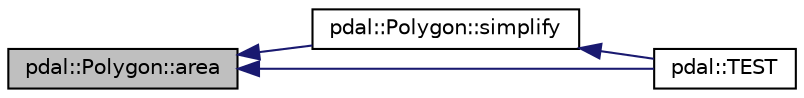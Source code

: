 digraph "pdal::Polygon::area"
{
  edge [fontname="Helvetica",fontsize="10",labelfontname="Helvetica",labelfontsize="10"];
  node [fontname="Helvetica",fontsize="10",shape=record];
  rankdir="LR";
  Node1 [label="pdal::Polygon::area",height=0.2,width=0.4,color="black", fillcolor="grey75", style="filled", fontcolor="black"];
  Node1 -> Node2 [dir="back",color="midnightblue",fontsize="10",style="solid",fontname="Helvetica"];
  Node2 [label="pdal::Polygon::simplify",height=0.2,width=0.4,color="black", fillcolor="white", style="filled",URL="$classpdal_1_1Polygon.html#a9ea43b0ad5b22809ac60ade773c8816b"];
  Node2 -> Node3 [dir="back",color="midnightblue",fontsize="10",style="solid",fontname="Helvetica"];
  Node3 [label="pdal::TEST",height=0.2,width=0.4,color="black", fillcolor="white", style="filled",URL="$namespacepdal.html#ad309300f1640ee151cf3aeab31a2ca6d"];
  Node1 -> Node3 [dir="back",color="midnightblue",fontsize="10",style="solid",fontname="Helvetica"];
}

